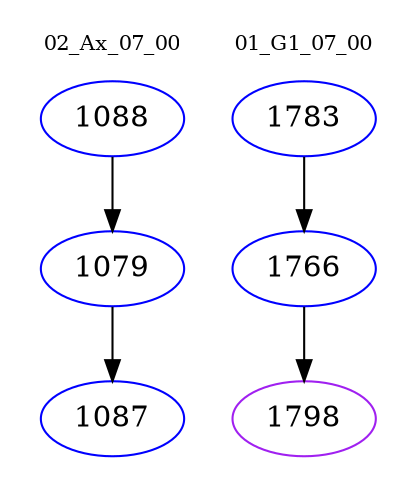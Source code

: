digraph{
subgraph cluster_0 {
color = white
label = "02_Ax_07_00";
fontsize=10;
T0_1088 [label="1088", color="blue"]
T0_1088 -> T0_1079 [color="black"]
T0_1079 [label="1079", color="blue"]
T0_1079 -> T0_1087 [color="black"]
T0_1087 [label="1087", color="blue"]
}
subgraph cluster_1 {
color = white
label = "01_G1_07_00";
fontsize=10;
T1_1783 [label="1783", color="blue"]
T1_1783 -> T1_1766 [color="black"]
T1_1766 [label="1766", color="blue"]
T1_1766 -> T1_1798 [color="black"]
T1_1798 [label="1798", color="purple"]
}
}

